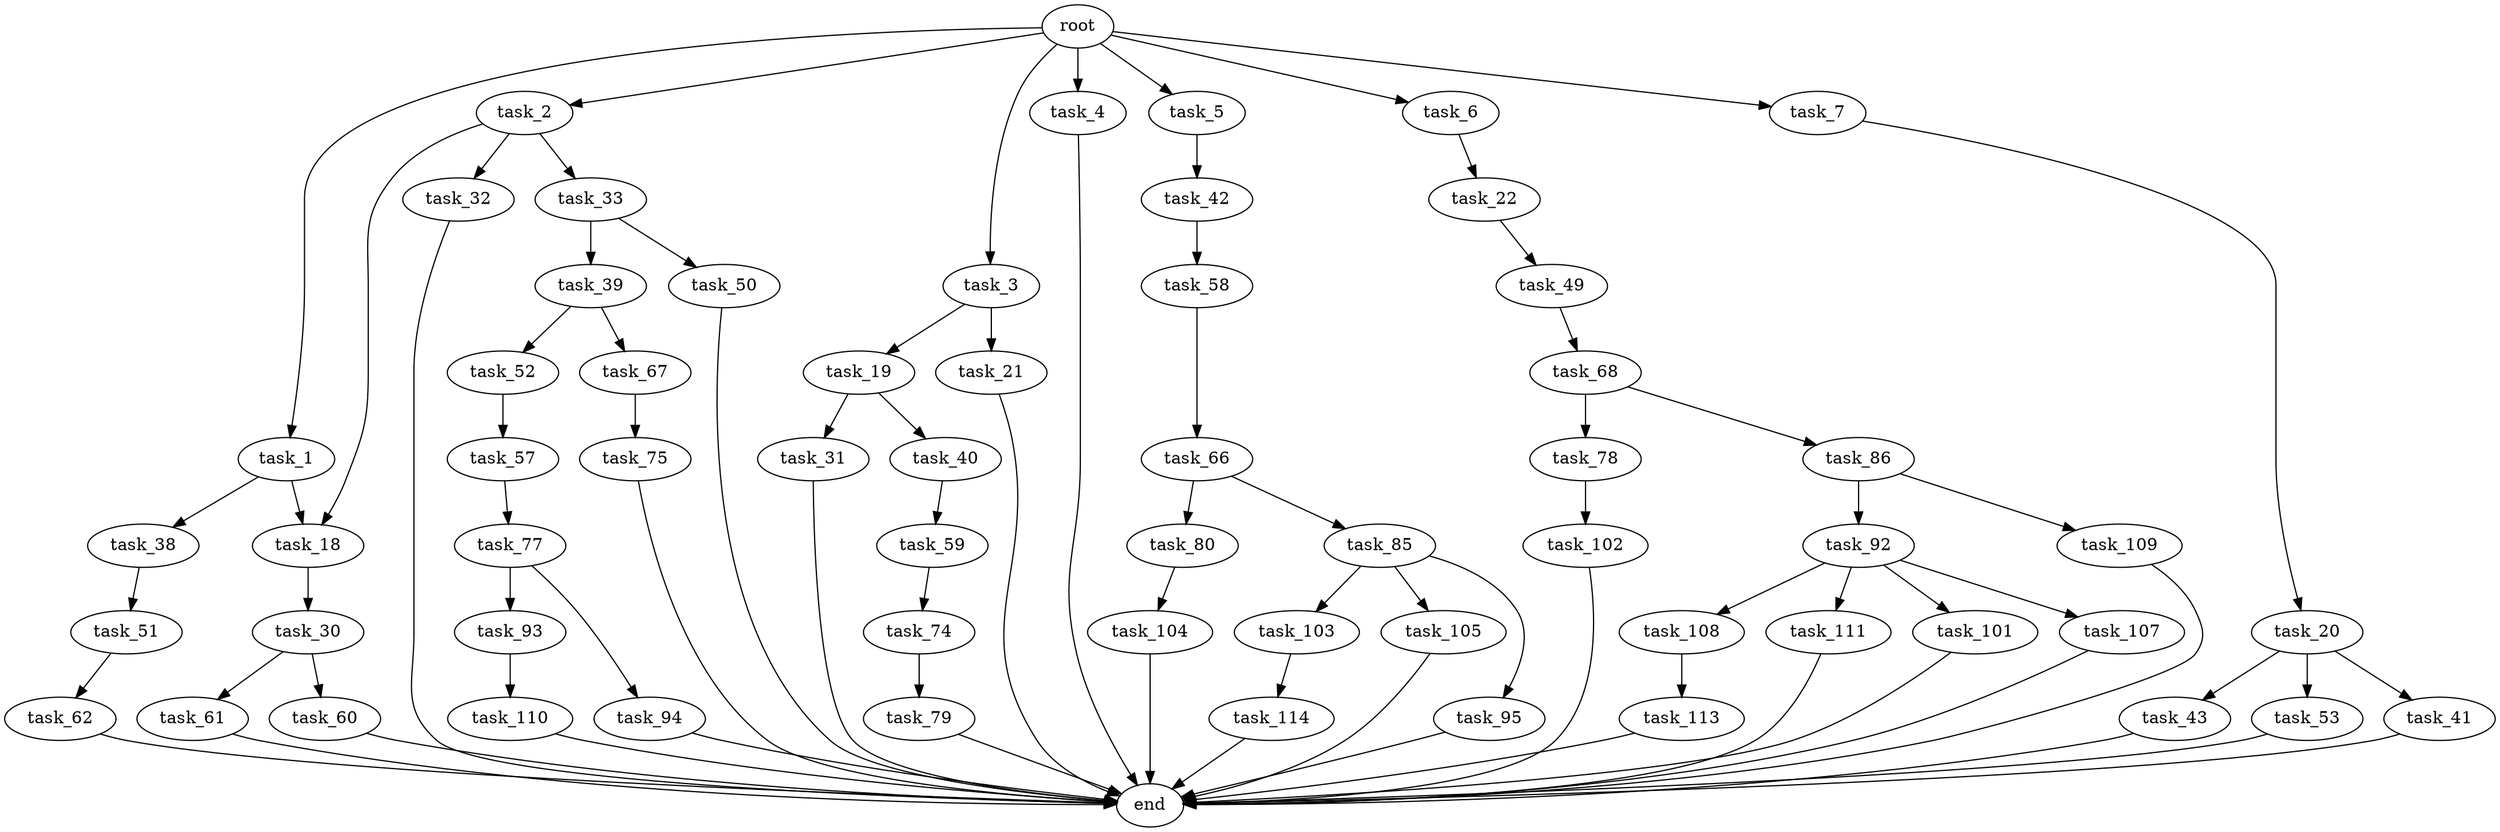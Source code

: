 digraph G {
  root [size="0.000000"];
  task_1 [size="549755813888.000000"];
  task_2 [size="30734662052.000000"];
  task_3 [size="20800176437.000000"];
  task_4 [size="21155149448.000000"];
  task_5 [size="8589934592.000000"];
  task_6 [size="632134934427.000000"];
  task_7 [size="14241864664.000000"];
  task_18 [size="782757789696.000000"];
  task_19 [size="35696671620.000000"];
  task_20 [size="549755813888.000000"];
  task_21 [size="420651564457.000000"];
  task_22 [size="1331452655.000000"];
  task_30 [size="68719476736.000000"];
  task_31 [size="62776438494.000000"];
  task_32 [size="78818334037.000000"];
  task_33 [size="549755813888.000000"];
  task_38 [size="1354648887034.000000"];
  task_39 [size="12672354721.000000"];
  task_40 [size="277912396802.000000"];
  task_41 [size="1073741824000.000000"];
  task_42 [size="141766038572.000000"];
  task_43 [size="194428648165.000000"];
  task_49 [size="231928233984.000000"];
  task_50 [size="9047272747.000000"];
  task_51 [size="43712627205.000000"];
  task_52 [size="66055365712.000000"];
  task_53 [size="188098026328.000000"];
  task_57 [size="368293445632.000000"];
  task_58 [size="18445212063.000000"];
  task_59 [size="1073741824000.000000"];
  task_60 [size="759546871720.000000"];
  task_61 [size="368293445632.000000"];
  task_62 [size="105936487511.000000"];
  task_66 [size="71011380970.000000"];
  task_67 [size="32557888033.000000"];
  task_68 [size="28991029248.000000"];
  task_74 [size="855051130515.000000"];
  task_75 [size="134217728000.000000"];
  task_77 [size="280491691132.000000"];
  task_78 [size="9943488046.000000"];
  task_79 [size="907564748980.000000"];
  task_80 [size="2484923470.000000"];
  task_85 [size="18926947170.000000"];
  task_86 [size="8589934592.000000"];
  task_92 [size="29429569150.000000"];
  task_93 [size="884747544480.000000"];
  task_94 [size="1073741824000.000000"];
  task_95 [size="368293445632.000000"];
  task_101 [size="23918043055.000000"];
  task_102 [size="17116514968.000000"];
  task_103 [size="10290378856.000000"];
  task_104 [size="1532314736.000000"];
  task_105 [size="418324719448.000000"];
  task_107 [size="166740377750.000000"];
  task_108 [size="21077826242.000000"];
  task_109 [size="8589934592.000000"];
  task_110 [size="28991029248.000000"];
  task_111 [size="18990580321.000000"];
  task_113 [size="209921534074.000000"];
  task_114 [size="3505523108.000000"];
  end [size="0.000000"];

  root -> task_1 [size="1.000000"];
  root -> task_2 [size="1.000000"];
  root -> task_3 [size="1.000000"];
  root -> task_4 [size="1.000000"];
  root -> task_5 [size="1.000000"];
  root -> task_6 [size="1.000000"];
  root -> task_7 [size="1.000000"];
  task_1 -> task_18 [size="536870912.000000"];
  task_1 -> task_38 [size="536870912.000000"];
  task_2 -> task_18 [size="536870912.000000"];
  task_2 -> task_32 [size="536870912.000000"];
  task_2 -> task_33 [size="536870912.000000"];
  task_3 -> task_19 [size="838860800.000000"];
  task_3 -> task_21 [size="838860800.000000"];
  task_4 -> end [size="1.000000"];
  task_5 -> task_42 [size="33554432.000000"];
  task_6 -> task_22 [size="411041792.000000"];
  task_7 -> task_20 [size="679477248.000000"];
  task_18 -> task_30 [size="679477248.000000"];
  task_19 -> task_31 [size="33554432.000000"];
  task_19 -> task_40 [size="33554432.000000"];
  task_20 -> task_41 [size="536870912.000000"];
  task_20 -> task_43 [size="536870912.000000"];
  task_20 -> task_53 [size="536870912.000000"];
  task_21 -> end [size="1.000000"];
  task_22 -> task_49 [size="134217728.000000"];
  task_30 -> task_60 [size="134217728.000000"];
  task_30 -> task_61 [size="134217728.000000"];
  task_31 -> end [size="1.000000"];
  task_32 -> end [size="1.000000"];
  task_33 -> task_39 [size="536870912.000000"];
  task_33 -> task_50 [size="536870912.000000"];
  task_38 -> task_51 [size="838860800.000000"];
  task_39 -> task_52 [size="33554432.000000"];
  task_39 -> task_67 [size="33554432.000000"];
  task_40 -> task_59 [size="301989888.000000"];
  task_41 -> end [size="1.000000"];
  task_42 -> task_58 [size="209715200.000000"];
  task_43 -> end [size="1.000000"];
  task_49 -> task_68 [size="301989888.000000"];
  task_50 -> end [size="1.000000"];
  task_51 -> task_62 [size="75497472.000000"];
  task_52 -> task_57 [size="134217728.000000"];
  task_53 -> end [size="1.000000"];
  task_57 -> task_77 [size="411041792.000000"];
  task_58 -> task_66 [size="75497472.000000"];
  task_59 -> task_74 [size="838860800.000000"];
  task_60 -> end [size="1.000000"];
  task_61 -> end [size="1.000000"];
  task_62 -> end [size="1.000000"];
  task_66 -> task_80 [size="134217728.000000"];
  task_66 -> task_85 [size="134217728.000000"];
  task_67 -> task_75 [size="75497472.000000"];
  task_68 -> task_78 [size="75497472.000000"];
  task_68 -> task_86 [size="75497472.000000"];
  task_74 -> task_79 [size="679477248.000000"];
  task_75 -> end [size="1.000000"];
  task_77 -> task_93 [size="209715200.000000"];
  task_77 -> task_94 [size="209715200.000000"];
  task_78 -> task_102 [size="838860800.000000"];
  task_79 -> end [size="1.000000"];
  task_80 -> task_104 [size="75497472.000000"];
  task_85 -> task_95 [size="301989888.000000"];
  task_85 -> task_103 [size="301989888.000000"];
  task_85 -> task_105 [size="301989888.000000"];
  task_86 -> task_92 [size="33554432.000000"];
  task_86 -> task_109 [size="33554432.000000"];
  task_92 -> task_101 [size="679477248.000000"];
  task_92 -> task_107 [size="679477248.000000"];
  task_92 -> task_108 [size="679477248.000000"];
  task_92 -> task_111 [size="679477248.000000"];
  task_93 -> task_110 [size="679477248.000000"];
  task_94 -> end [size="1.000000"];
  task_95 -> end [size="1.000000"];
  task_101 -> end [size="1.000000"];
  task_102 -> end [size="1.000000"];
  task_103 -> task_114 [size="411041792.000000"];
  task_104 -> end [size="1.000000"];
  task_105 -> end [size="1.000000"];
  task_107 -> end [size="1.000000"];
  task_108 -> task_113 [size="536870912.000000"];
  task_109 -> end [size="1.000000"];
  task_110 -> end [size="1.000000"];
  task_111 -> end [size="1.000000"];
  task_113 -> end [size="1.000000"];
  task_114 -> end [size="1.000000"];
}
